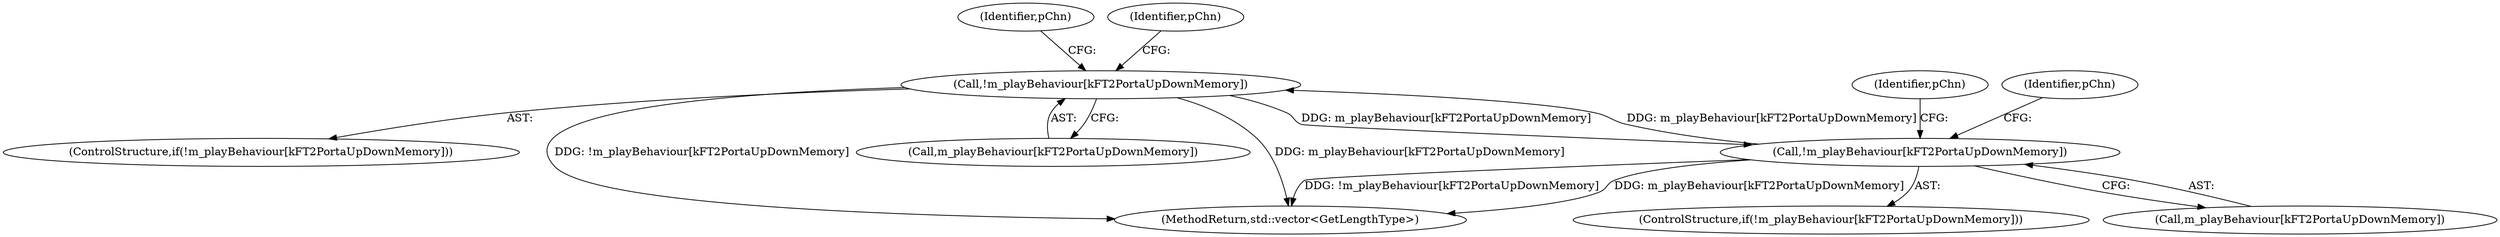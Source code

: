 digraph "0_openmpt_492022c7297ede682161d9c0ec2de15526424e76@array" {
"1001767" [label="(Call,!m_playBehaviour[kFT2PortaUpDownMemory])"];
"1001787" [label="(Call,!m_playBehaviour[kFT2PortaUpDownMemory])"];
"1001767" [label="(Call,!m_playBehaviour[kFT2PortaUpDownMemory])"];
"1001766" [label="(ControlStructure,if(!m_playBehaviour[kFT2PortaUpDownMemory]))"];
"1001787" [label="(Call,!m_playBehaviour[kFT2PortaUpDownMemory])"];
"1001798" [label="(Identifier,pChn)"];
"1001788" [label="(Call,m_playBehaviour[kFT2PortaUpDownMemory])"];
"1003931" [label="(MethodReturn,std::vector<GetLengthType>)"];
"1001786" [label="(ControlStructure,if(!m_playBehaviour[kFT2PortaUpDownMemory]))"];
"1001778" [label="(Identifier,pChn)"];
"1001767" [label="(Call,!m_playBehaviour[kFT2PortaUpDownMemory])"];
"1001773" [label="(Identifier,pChn)"];
"1001793" [label="(Identifier,pChn)"];
"1001768" [label="(Call,m_playBehaviour[kFT2PortaUpDownMemory])"];
"1001767" -> "1001766"  [label="AST: "];
"1001767" -> "1001768"  [label="CFG: "];
"1001768" -> "1001767"  [label="AST: "];
"1001773" -> "1001767"  [label="CFG: "];
"1001778" -> "1001767"  [label="CFG: "];
"1001767" -> "1003931"  [label="DDG: !m_playBehaviour[kFT2PortaUpDownMemory]"];
"1001767" -> "1003931"  [label="DDG: m_playBehaviour[kFT2PortaUpDownMemory]"];
"1001787" -> "1001767"  [label="DDG: m_playBehaviour[kFT2PortaUpDownMemory]"];
"1001767" -> "1001787"  [label="DDG: m_playBehaviour[kFT2PortaUpDownMemory]"];
"1001787" -> "1001786"  [label="AST: "];
"1001787" -> "1001788"  [label="CFG: "];
"1001788" -> "1001787"  [label="AST: "];
"1001793" -> "1001787"  [label="CFG: "];
"1001798" -> "1001787"  [label="CFG: "];
"1001787" -> "1003931"  [label="DDG: !m_playBehaviour[kFT2PortaUpDownMemory]"];
"1001787" -> "1003931"  [label="DDG: m_playBehaviour[kFT2PortaUpDownMemory]"];
}
